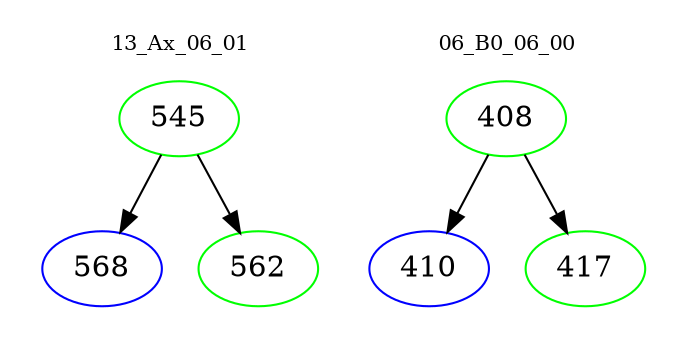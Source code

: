 digraph{
subgraph cluster_0 {
color = white
label = "13_Ax_06_01";
fontsize=10;
T0_545 [label="545", color="green"]
T0_545 -> T0_568 [color="black"]
T0_568 [label="568", color="blue"]
T0_545 -> T0_562 [color="black"]
T0_562 [label="562", color="green"]
}
subgraph cluster_1 {
color = white
label = "06_B0_06_00";
fontsize=10;
T1_408 [label="408", color="green"]
T1_408 -> T1_410 [color="black"]
T1_410 [label="410", color="blue"]
T1_408 -> T1_417 [color="black"]
T1_417 [label="417", color="green"]
}
}
